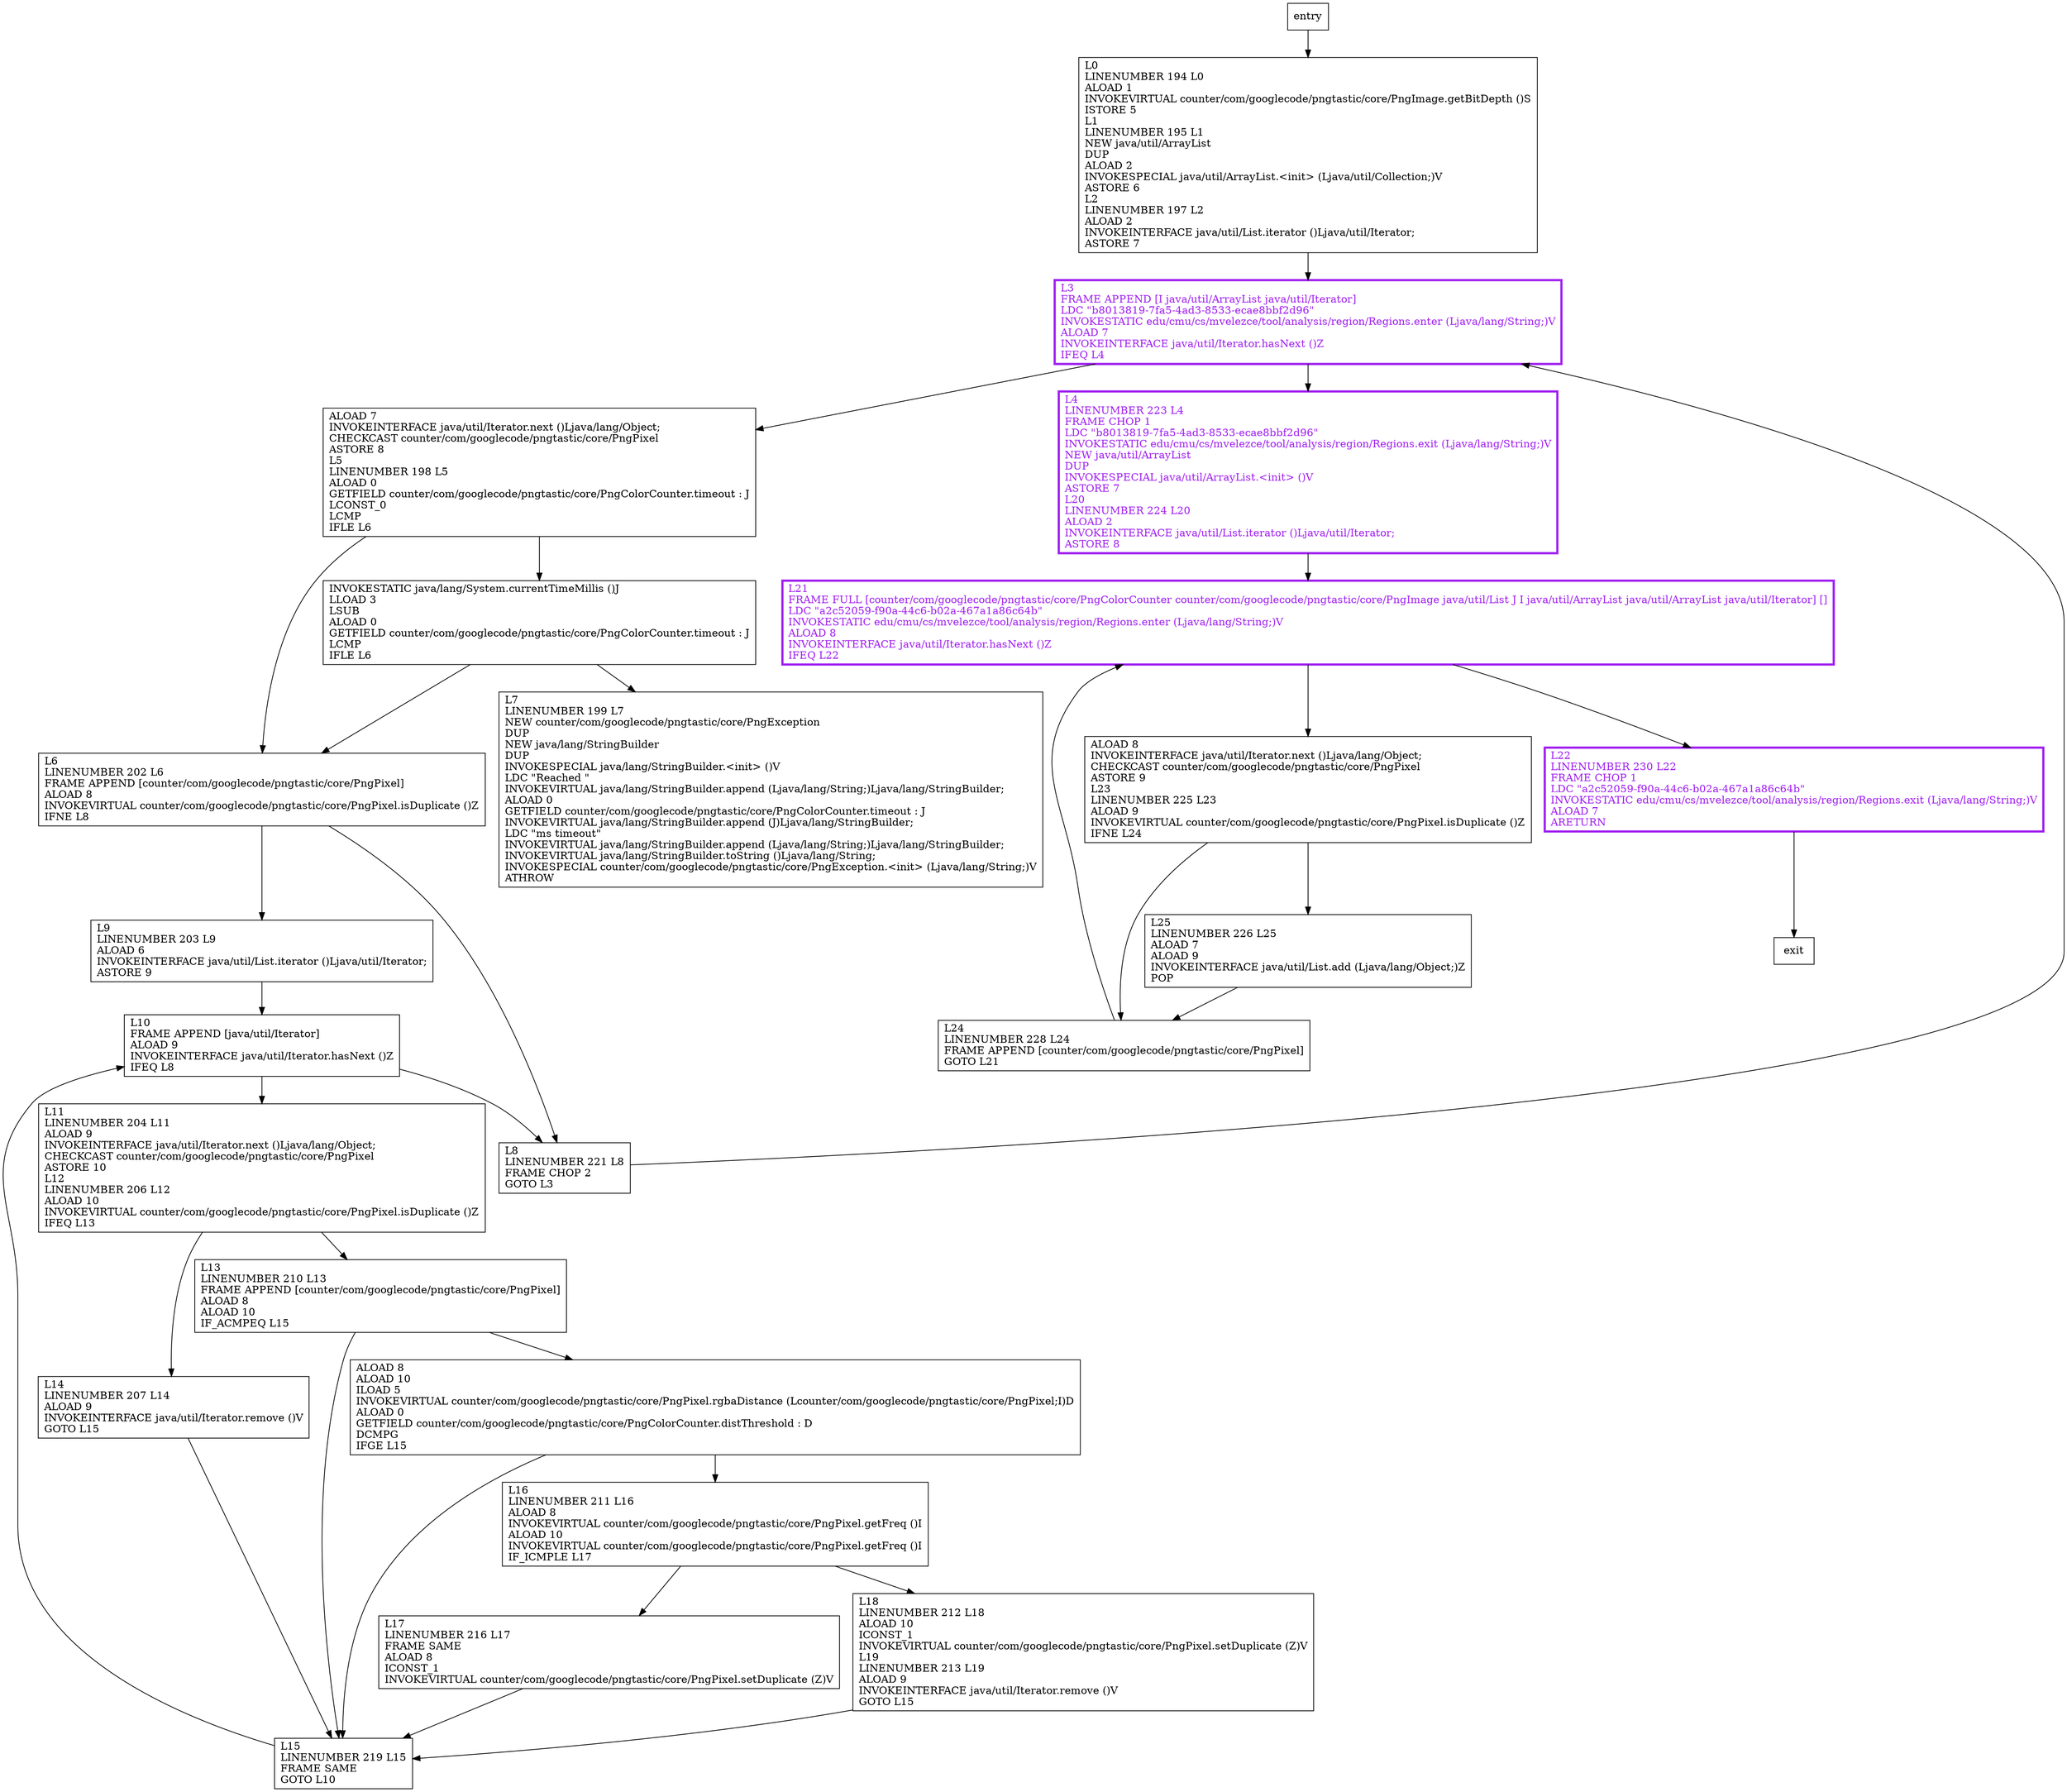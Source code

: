 digraph getMergedColors {
node [shape=record];
422396878 [label="L3\lFRAME APPEND [I java/util/ArrayList java/util/Iterator]\lLDC \"b8013819-7fa5-4ad3-8533-ecae8bbf2d96\"\lINVOKESTATIC edu/cmu/cs/mvelezce/tool/analysis/region/Regions.enter (Ljava/lang/String;)V\lALOAD 7\lINVOKEINTERFACE java/util/Iterator.hasNext ()Z\lIFEQ L4\l"];
116237769 [label="L17\lLINENUMBER 216 L17\lFRAME SAME\lALOAD 8\lICONST_1\lINVOKEVIRTUAL counter/com/googlecode/pngtastic/core/PngPixel.setDuplicate (Z)V\l"];
550402284 [label="L15\lLINENUMBER 219 L15\lFRAME SAME\lGOTO L10\l"];
1438098656 [label="L18\lLINENUMBER 212 L18\lALOAD 10\lICONST_1\lINVOKEVIRTUAL counter/com/googlecode/pngtastic/core/PngPixel.setDuplicate (Z)V\lL19\lLINENUMBER 213 L19\lALOAD 9\lINVOKEINTERFACE java/util/Iterator.remove ()V\lGOTO L15\l"];
452805835 [label="ALOAD 8\lINVOKEINTERFACE java/util/Iterator.next ()Ljava/lang/Object;\lCHECKCAST counter/com/googlecode/pngtastic/core/PngPixel\lASTORE 9\lL23\lLINENUMBER 225 L23\lALOAD 9\lINVOKEVIRTUAL counter/com/googlecode/pngtastic/core/PngPixel.isDuplicate ()Z\lIFNE L24\l"];
411506101 [label="ALOAD 7\lINVOKEINTERFACE java/util/Iterator.next ()Ljava/lang/Object;\lCHECKCAST counter/com/googlecode/pngtastic/core/PngPixel\lASTORE 8\lL5\lLINENUMBER 198 L5\lALOAD 0\lGETFIELD counter/com/googlecode/pngtastic/core/PngColorCounter.timeout : J\lLCONST_0\lLCMP\lIFLE L6\l"];
384587033 [label="L0\lLINENUMBER 194 L0\lALOAD 1\lINVOKEVIRTUAL counter/com/googlecode/pngtastic/core/PngImage.getBitDepth ()S\lISTORE 5\lL1\lLINENUMBER 195 L1\lNEW java/util/ArrayList\lDUP\lALOAD 2\lINVOKESPECIAL java/util/ArrayList.\<init\> (Ljava/util/Collection;)V\lASTORE 6\lL2\lLINENUMBER 197 L2\lALOAD 2\lINVOKEINTERFACE java/util/List.iterator ()Ljava/util/Iterator;\lASTORE 7\l"];
1997859171 [label="L14\lLINENUMBER 207 L14\lALOAD 9\lINVOKEINTERFACE java/util/Iterator.remove ()V\lGOTO L15\l"];
1769190683 [label="L24\lLINENUMBER 228 L24\lFRAME APPEND [counter/com/googlecode/pngtastic/core/PngPixel]\lGOTO L21\l"];
551479935 [label="L9\lLINENUMBER 203 L9\lALOAD 6\lINVOKEINTERFACE java/util/List.iterator ()Ljava/util/Iterator;\lASTORE 9\l"];
514455215 [label="L6\lLINENUMBER 202 L6\lFRAME APPEND [counter/com/googlecode/pngtastic/core/PngPixel]\lALOAD 8\lINVOKEVIRTUAL counter/com/googlecode/pngtastic/core/PngPixel.isDuplicate ()Z\lIFNE L8\l"];
1360657223 [label="L7\lLINENUMBER 199 L7\lNEW counter/com/googlecode/pngtastic/core/PngException\lDUP\lNEW java/lang/StringBuilder\lDUP\lINVOKESPECIAL java/lang/StringBuilder.\<init\> ()V\lLDC \"Reached \"\lINVOKEVIRTUAL java/lang/StringBuilder.append (Ljava/lang/String;)Ljava/lang/StringBuilder;\lALOAD 0\lGETFIELD counter/com/googlecode/pngtastic/core/PngColorCounter.timeout : J\lINVOKEVIRTUAL java/lang/StringBuilder.append (J)Ljava/lang/StringBuilder;\lLDC \"ms timeout\"\lINVOKEVIRTUAL java/lang/StringBuilder.append (Ljava/lang/String;)Ljava/lang/StringBuilder;\lINVOKEVIRTUAL java/lang/StringBuilder.toString ()Ljava/lang/String;\lINVOKESPECIAL counter/com/googlecode/pngtastic/core/PngException.\<init\> (Ljava/lang/String;)V\lATHROW\l"];
58940486 [label="L11\lLINENUMBER 204 L11\lALOAD 9\lINVOKEINTERFACE java/util/Iterator.next ()Ljava/lang/Object;\lCHECKCAST counter/com/googlecode/pngtastic/core/PngPixel\lASTORE 10\lL12\lLINENUMBER 206 L12\lALOAD 10\lINVOKEVIRTUAL counter/com/googlecode/pngtastic/core/PngPixel.isDuplicate ()Z\lIFEQ L13\l"];
1594199808 [label="L10\lFRAME APPEND [java/util/Iterator]\lALOAD 9\lINVOKEINTERFACE java/util/Iterator.hasNext ()Z\lIFEQ L8\l"];
49752459 [label="L4\lLINENUMBER 223 L4\lFRAME CHOP 1\lLDC \"b8013819-7fa5-4ad3-8533-ecae8bbf2d96\"\lINVOKESTATIC edu/cmu/cs/mvelezce/tool/analysis/region/Regions.exit (Ljava/lang/String;)V\lNEW java/util/ArrayList\lDUP\lINVOKESPECIAL java/util/ArrayList.\<init\> ()V\lASTORE 7\lL20\lLINENUMBER 224 L20\lALOAD 2\lINVOKEINTERFACE java/util/List.iterator ()Ljava/util/Iterator;\lASTORE 8\l"];
447981768 [label="L25\lLINENUMBER 226 L25\lALOAD 7\lALOAD 9\lINVOKEINTERFACE java/util/List.add (Ljava/lang/Object;)Z\lPOP\l"];
1125736023 [label="L21\lFRAME FULL [counter/com/googlecode/pngtastic/core/PngColorCounter counter/com/googlecode/pngtastic/core/PngImage java/util/List J I java/util/ArrayList java/util/ArrayList java/util/Iterator] []\lLDC \"a2c52059-f90a-44c6-b02a-467a1a86c64b\"\lINVOKESTATIC edu/cmu/cs/mvelezce/tool/analysis/region/Regions.enter (Ljava/lang/String;)V\lALOAD 8\lINVOKEINTERFACE java/util/Iterator.hasNext ()Z\lIFEQ L22\l"];
1905485420 [label="L8\lLINENUMBER 221 L8\lFRAME CHOP 2\lGOTO L3\l"];
1449263511 [label="L16\lLINENUMBER 211 L16\lALOAD 8\lINVOKEVIRTUAL counter/com/googlecode/pngtastic/core/PngPixel.getFreq ()I\lALOAD 10\lINVOKEVIRTUAL counter/com/googlecode/pngtastic/core/PngPixel.getFreq ()I\lIF_ICMPLE L17\l"];
1780034814 [label="INVOKESTATIC java/lang/System.currentTimeMillis ()J\lLLOAD 3\lLSUB\lALOAD 0\lGETFIELD counter/com/googlecode/pngtastic/core/PngColorCounter.timeout : J\lLCMP\lIFLE L6\l"];
959869407 [label="ALOAD 8\lALOAD 10\lILOAD 5\lINVOKEVIRTUAL counter/com/googlecode/pngtastic/core/PngPixel.rgbaDistance (Lcounter/com/googlecode/pngtastic/core/PngPixel;I)D\lALOAD 0\lGETFIELD counter/com/googlecode/pngtastic/core/PngColorCounter.distThreshold : D\lDCMPG\lIFGE L15\l"];
501107890 [label="L13\lLINENUMBER 210 L13\lFRAME APPEND [counter/com/googlecode/pngtastic/core/PngPixel]\lALOAD 8\lALOAD 10\lIF_ACMPEQ L15\l"];
1912962767 [label="L22\lLINENUMBER 230 L22\lFRAME CHOP 1\lLDC \"a2c52059-f90a-44c6-b02a-467a1a86c64b\"\lINVOKESTATIC edu/cmu/cs/mvelezce/tool/analysis/region/Regions.exit (Ljava/lang/String;)V\lALOAD 7\lARETURN\l"];
entry;
exit;
116237769 -> 550402284;
452805835 -> 447981768;
452805835 -> 1769190683;
384587033 -> 422396878;
1997859171 -> 550402284;
1769190683 -> 1125736023;
514455215 -> 1905485420;
514455215 -> 551479935;
49752459 -> 1125736023;
1905485420 -> 422396878;
501107890 -> 550402284;
501107890 -> 959869407;
1912962767 -> exit;
422396878 -> 49752459;
422396878 -> 411506101;
550402284 -> 1594199808;
1438098656 -> 550402284;
411506101 -> 514455215;
411506101 -> 1780034814;
551479935 -> 1594199808;
entry -> 384587033;
58940486 -> 1997859171;
58940486 -> 501107890;
1594199808 -> 58940486;
1594199808 -> 1905485420;
447981768 -> 1769190683;
1125736023 -> 452805835;
1125736023 -> 1912962767;
1449263511 -> 116237769;
1449263511 -> 1438098656;
1780034814 -> 514455215;
1780034814 -> 1360657223;
959869407 -> 550402284;
959869407 -> 1449263511;
422396878[fontcolor="purple", penwidth=3, color="purple"];
49752459[fontcolor="purple", penwidth=3, color="purple"];
1125736023[fontcolor="purple", penwidth=3, color="purple"];
1912962767[fontcolor="purple", penwidth=3, color="purple"];
}
